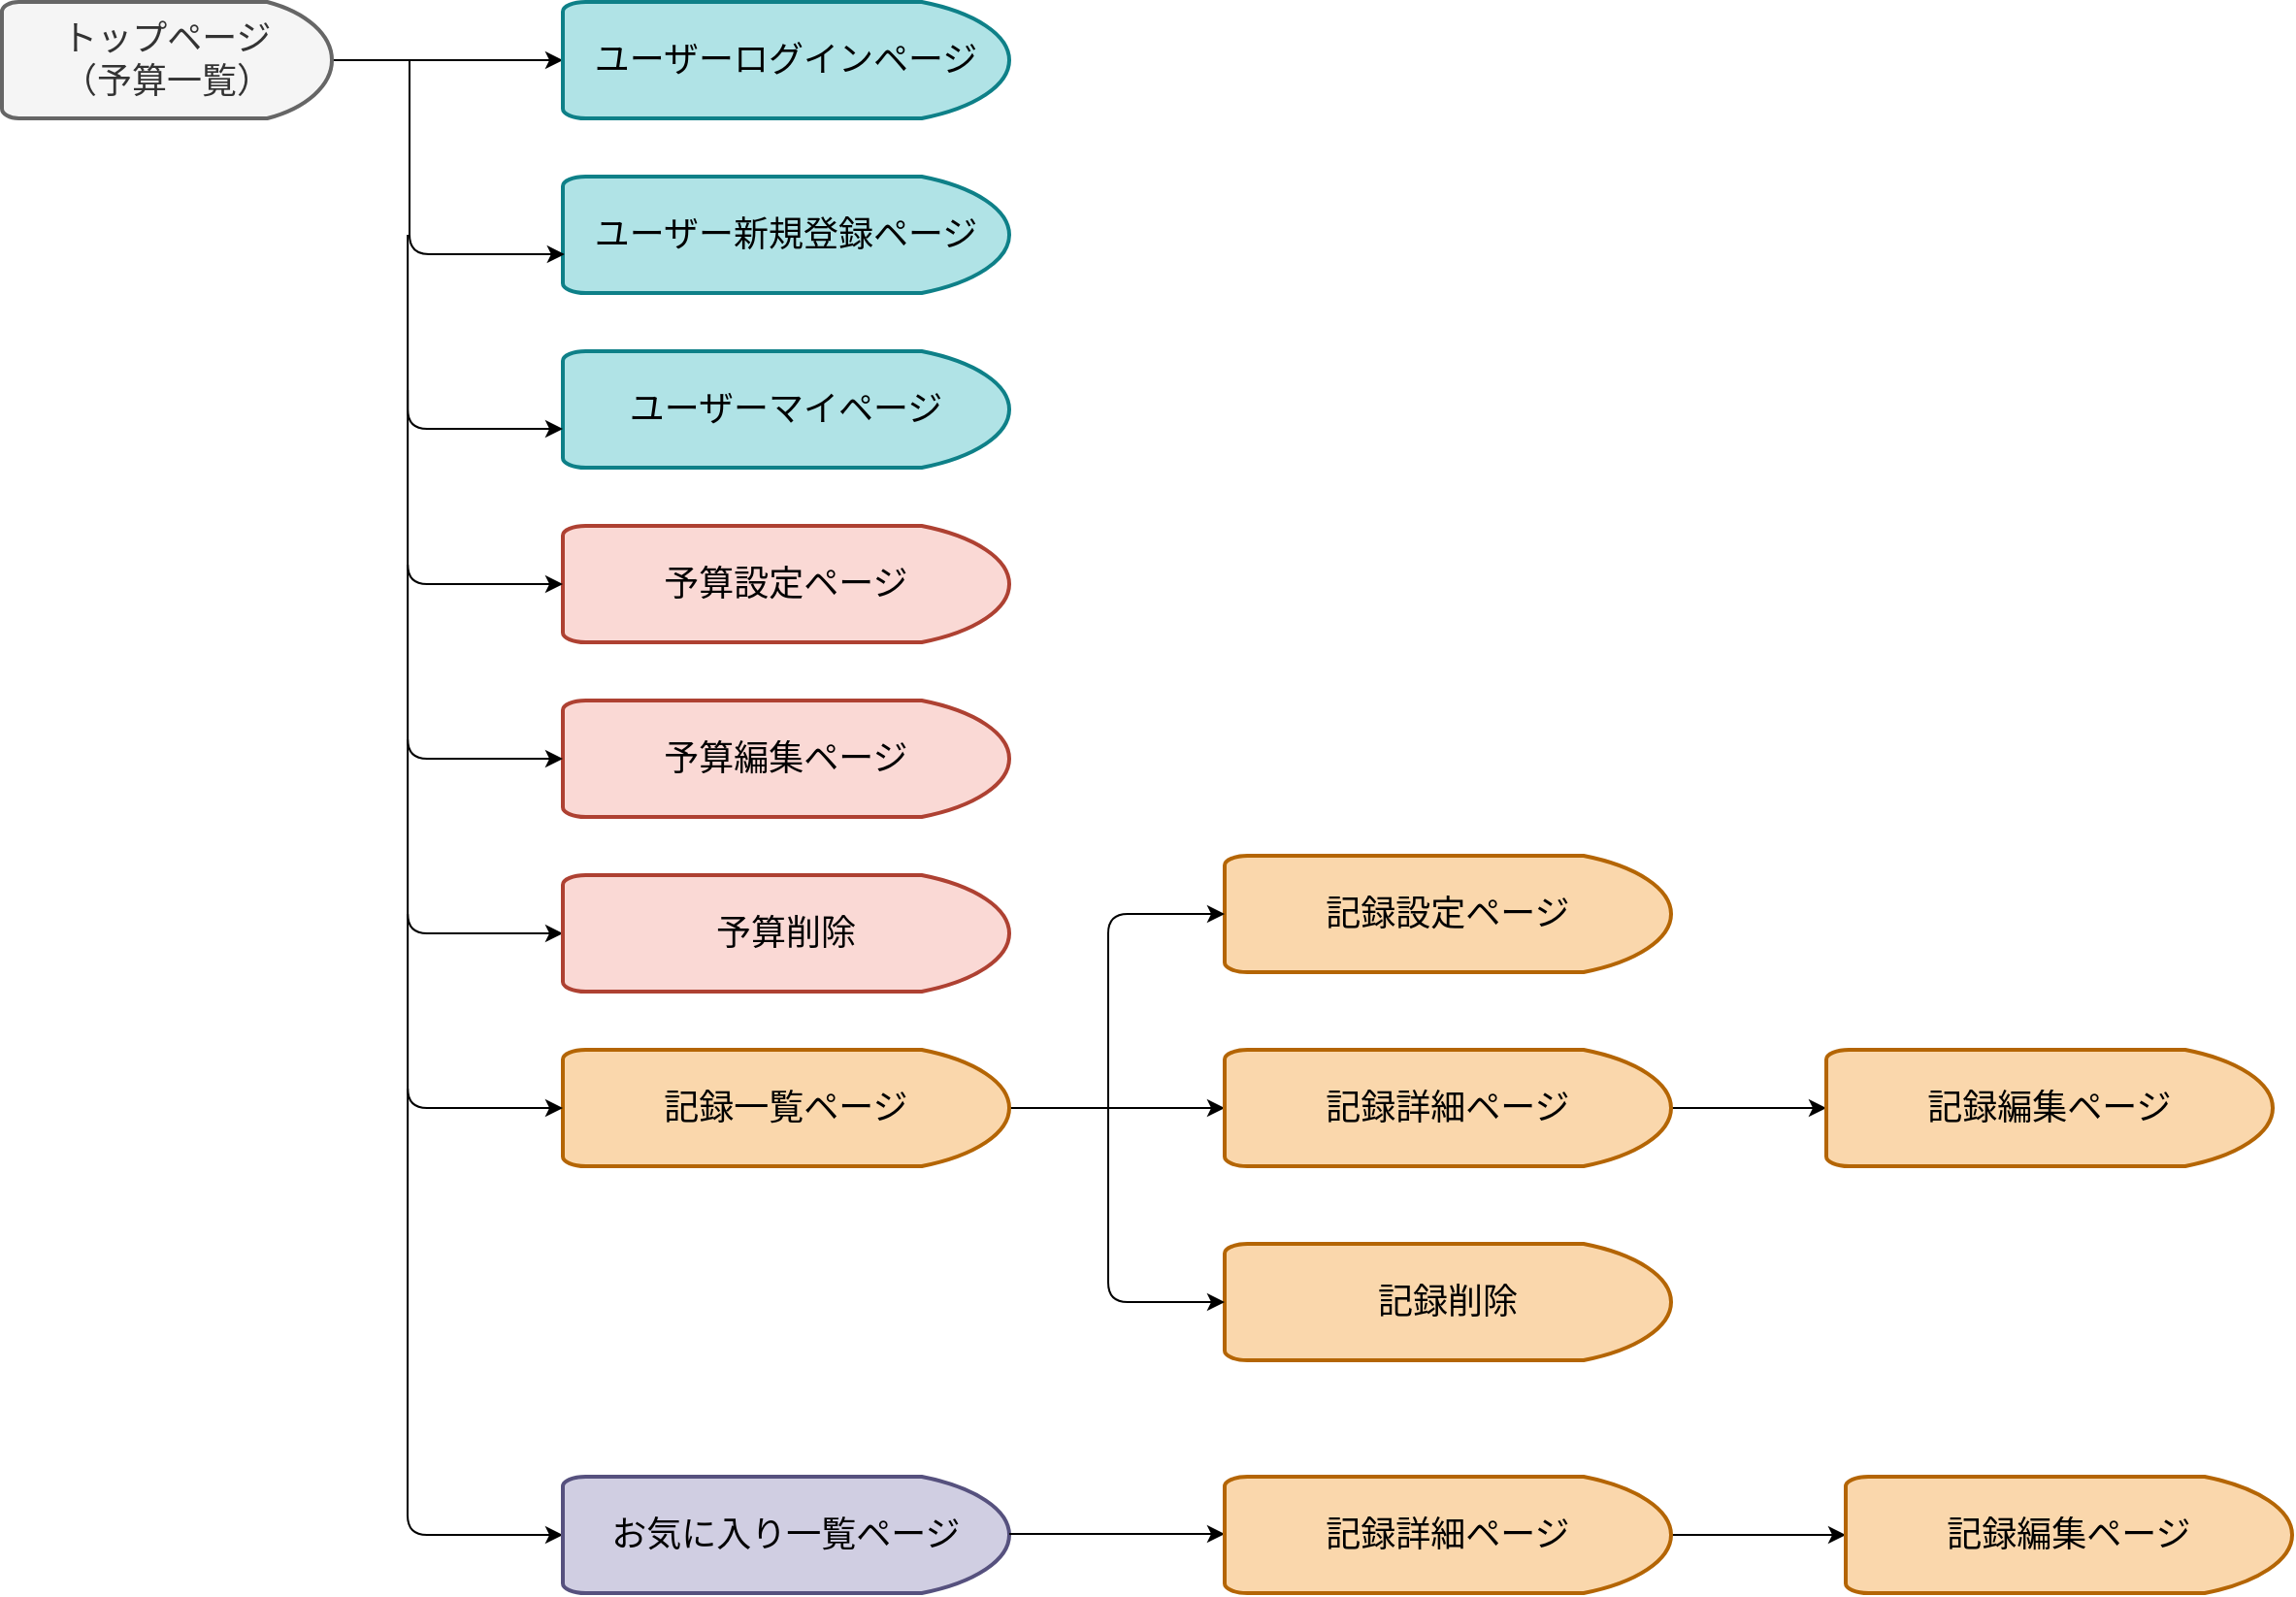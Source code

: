 <mxfile>
    <diagram id="pvzpK2hyn4UN4eu2pk7o" name="ページ1">
        <mxGraphModel dx="1131" dy="964" grid="1" gridSize="10" guides="1" tooltips="1" connect="1" arrows="1" fold="1" page="1" pageScale="1" pageWidth="827" pageHeight="1169" math="0" shadow="0">
            <root>
                <mxCell id="0"/>
                <mxCell id="1" parent="0"/>
                <mxCell id="14" style="edgeStyle=none;html=1;exitX=1;exitY=0.5;exitDx=0;exitDy=0;exitPerimeter=0;entryX=0;entryY=0.5;entryDx=0;entryDy=0;entryPerimeter=0;fontSize=18;" edge="1" parent="1" source="5" target="6">
                    <mxGeometry relative="1" as="geometry"/>
                </mxCell>
                <mxCell id="5" value="&lt;font style=&quot;font-size: 18px;&quot;&gt;トップページ&lt;br&gt;（予算一覧）&lt;br&gt;&lt;/font&gt;" style="strokeWidth=2;html=1;shape=mxgraph.flowchart.delay;whiteSpace=wrap;fillColor=#f5f5f5;fontColor=#333333;strokeColor=#666666;" vertex="1" parent="1">
                    <mxGeometry x="10" y="130" width="170" height="60" as="geometry"/>
                </mxCell>
                <mxCell id="6" value="&lt;font style=&quot;font-size: 18px;&quot;&gt;ユーザーログインページ&lt;/font&gt;" style="strokeWidth=2;html=1;shape=mxgraph.flowchart.delay;whiteSpace=wrap;fillColor=#b0e3e6;strokeColor=#0e8088;fontColor=#000000;" vertex="1" parent="1">
                    <mxGeometry x="299" y="130" width="230" height="60" as="geometry"/>
                </mxCell>
                <mxCell id="16" value="&lt;font style=&quot;font-size: 18px;&quot;&gt;ユーザー新規登録ページ&lt;/font&gt;" style="strokeWidth=2;html=1;shape=mxgraph.flowchart.delay;whiteSpace=wrap;fillColor=#b0e3e6;strokeColor=#0e8088;fontColor=#000000;" vertex="1" parent="1">
                    <mxGeometry x="299" y="220" width="230" height="60" as="geometry"/>
                </mxCell>
                <mxCell id="17" value="&lt;font style=&quot;font-size: 18px;&quot;&gt;ユーザーマイページ&lt;br&gt;&lt;/font&gt;" style="strokeWidth=2;html=1;shape=mxgraph.flowchart.delay;whiteSpace=wrap;fillColor=#b0e3e6;strokeColor=#0e8088;fontColor=#000000;" vertex="1" parent="1">
                    <mxGeometry x="299" y="310" width="230" height="60" as="geometry"/>
                </mxCell>
                <mxCell id="18" value="&lt;font style=&quot;font-size: 18px;&quot;&gt;予算設定ページ&lt;/font&gt;&lt;span style=&quot;font-family: monospace; font-size: 0px; text-align: start;&quot;&gt;%3CmxGraphModel%3E%3Croot%3E%3CmxCell%20id%3D%220%22%2F%3E%3CmxCell%20id%3D%221%22%20parent%3D%220%22%2F%3E%3CmxCell%20id%3D%222%22%20value%3D%22%26lt%3Bfont%20style%3D%26quot%3Bfont-size%3A%2018px%3B%26quot%3B%26gt%3B%E3%83%A6%E3%83%BC%E3%82%B6%E3%83%BC%E3%83%AD%E3%82%B0%E3%82%A4%E3%83%B3%E3%83%9A%E3%83%BC%E3%82%B8%26lt%3B%2Ffont%26gt%3B%22%20style%3D%22strokeWidth%3D2%3Bhtml%3D1%3Bshape%3Dmxgraph.flowchart.delay%3BwhiteSpace%3Dwrap%3B%22%20vertex%3D%221%22%20parent%3D%221%22%3E%3CmxGeometry%20x%3D%22299%22%20y%3D%22130%22%20width%3D%22230%22%20height%3D%2260%22%20as%3D%22geometry%22%2F%3E%3C%2FmxCell%3E%3C%2Froot%3E%3C%2FmxGraphModel%3E&lt;/span&gt;" style="strokeWidth=2;html=1;shape=mxgraph.flowchart.delay;whiteSpace=wrap;fillColor=#fad9d5;strokeColor=#ae4132;fontColor=#000000;" vertex="1" parent="1">
                    <mxGeometry x="299" y="400" width="230" height="60" as="geometry"/>
                </mxCell>
                <mxCell id="19" value="&lt;font style=&quot;font-size: 18px;&quot;&gt;予算編集ページ&lt;/font&gt;" style="strokeWidth=2;html=1;shape=mxgraph.flowchart.delay;whiteSpace=wrap;fillColor=#fad9d5;strokeColor=#ae4132;fontColor=#000000;" vertex="1" parent="1">
                    <mxGeometry x="299" y="490" width="230" height="60" as="geometry"/>
                </mxCell>
                <mxCell id="22" value="" style="endArrow=classic;html=1;fontSize=18;entryX=0.004;entryY=0.667;entryDx=0;entryDy=0;entryPerimeter=0;rounded=1;" edge="1" parent="1" target="16">
                    <mxGeometry width="50" height="50" relative="1" as="geometry">
                        <mxPoint x="220" y="160" as="sourcePoint"/>
                        <mxPoint x="150" y="320" as="targetPoint"/>
                        <Array as="points">
                            <mxPoint x="220" y="260"/>
                        </Array>
                    </mxGeometry>
                </mxCell>
                <mxCell id="23" value="" style="endArrow=classic;html=1;fontSize=18;entryX=0.004;entryY=0.667;entryDx=0;entryDy=0;entryPerimeter=0;rounded=1;" edge="1" parent="1">
                    <mxGeometry width="50" height="50" relative="1" as="geometry">
                        <mxPoint x="219.08" y="250" as="sourcePoint"/>
                        <mxPoint x="299.0" y="350.02" as="targetPoint"/>
                        <Array as="points">
                            <mxPoint x="219.08" y="350"/>
                        </Array>
                    </mxGeometry>
                </mxCell>
                <mxCell id="24" value="" style="endArrow=classic;html=1;fontSize=18;entryX=0.004;entryY=0.667;entryDx=0;entryDy=0;entryPerimeter=0;rounded=1;" edge="1" parent="1">
                    <mxGeometry width="50" height="50" relative="1" as="geometry">
                        <mxPoint x="219.08" y="330" as="sourcePoint"/>
                        <mxPoint x="299.0" y="430.02" as="targetPoint"/>
                        <Array as="points">
                            <mxPoint x="219.08" y="430"/>
                        </Array>
                    </mxGeometry>
                </mxCell>
                <mxCell id="25" value="" style="endArrow=classic;html=1;fontSize=18;entryX=0.004;entryY=0.667;entryDx=0;entryDy=0;entryPerimeter=0;rounded=1;" edge="1" parent="1">
                    <mxGeometry width="50" height="50" relative="1" as="geometry">
                        <mxPoint x="219.08" y="420" as="sourcePoint"/>
                        <mxPoint x="299.0" y="520.02" as="targetPoint"/>
                        <Array as="points">
                            <mxPoint x="219.08" y="520"/>
                        </Array>
                    </mxGeometry>
                </mxCell>
                <mxCell id="26" value="" style="endArrow=classic;html=1;fontSize=18;entryX=0.004;entryY=0.667;entryDx=0;entryDy=0;entryPerimeter=0;rounded=1;" edge="1" parent="1">
                    <mxGeometry width="50" height="50" relative="1" as="geometry">
                        <mxPoint x="219.08" y="510" as="sourcePoint"/>
                        <mxPoint x="299.0" y="610.02" as="targetPoint"/>
                        <Array as="points">
                            <mxPoint x="219.08" y="610"/>
                        </Array>
                    </mxGeometry>
                </mxCell>
                <mxCell id="27" value="&lt;span style=&quot;font-size: 18px;&quot;&gt;予算削除&lt;/span&gt;" style="strokeWidth=2;html=1;shape=mxgraph.flowchart.delay;whiteSpace=wrap;fillColor=#fad9d5;strokeColor=#ae4132;fontColor=#000000;" vertex="1" parent="1">
                    <mxGeometry x="299" y="580" width="230" height="60" as="geometry"/>
                </mxCell>
                <mxCell id="35" style="edgeStyle=none;rounded=1;html=1;entryX=0;entryY=0.5;entryDx=0;entryDy=0;entryPerimeter=0;fontSize=18;" edge="1" parent="1" source="28" target="33">
                    <mxGeometry relative="1" as="geometry"/>
                </mxCell>
                <mxCell id="28" value="&lt;font style=&quot;font-size: 18px;&quot;&gt;記録一覧ページ&lt;/font&gt;" style="strokeWidth=2;html=1;shape=mxgraph.flowchart.delay;whiteSpace=wrap;fillColor=#fad7ac;strokeColor=#b46504;fontColor=#000000;" vertex="1" parent="1">
                    <mxGeometry x="299" y="670" width="230" height="60" as="geometry"/>
                </mxCell>
                <mxCell id="29" value="" style="endArrow=classic;html=1;fontSize=18;entryX=0.004;entryY=0.667;entryDx=0;entryDy=0;entryPerimeter=0;rounded=1;" edge="1" parent="1">
                    <mxGeometry width="50" height="50" relative="1" as="geometry">
                        <mxPoint x="219.08" y="600" as="sourcePoint"/>
                        <mxPoint x="299" y="700.02" as="targetPoint"/>
                        <Array as="points">
                            <mxPoint x="219.08" y="700"/>
                        </Array>
                    </mxGeometry>
                </mxCell>
                <mxCell id="30" value="" style="endArrow=classic;html=1;fontSize=18;entryX=0;entryY=0.5;entryDx=0;entryDy=0;entryPerimeter=0;rounded=1;" edge="1" parent="1" target="31">
                    <mxGeometry width="50" height="50" relative="1" as="geometry">
                        <mxPoint x="219.08" y="690" as="sourcePoint"/>
                        <mxPoint x="299" y="790.02" as="targetPoint"/>
                        <Array as="points">
                            <mxPoint x="219" y="920"/>
                        </Array>
                    </mxGeometry>
                </mxCell>
                <mxCell id="31" value="&lt;font style=&quot;font-size: 18px;&quot;&gt;お気に入り一覧ページ&lt;/font&gt;" style="strokeWidth=2;html=1;shape=mxgraph.flowchart.delay;whiteSpace=wrap;fillColor=#d0cee2;strokeColor=#56517e;fontColor=#000000;" vertex="1" parent="1">
                    <mxGeometry x="299" y="890" width="230" height="60" as="geometry"/>
                </mxCell>
                <mxCell id="32" value="&lt;font style=&quot;font-size: 18px;&quot;&gt;記録設定ページ&lt;/font&gt;" style="strokeWidth=2;html=1;shape=mxgraph.flowchart.delay;whiteSpace=wrap;fillColor=#fad7ac;strokeColor=#b46504;fontColor=#000000;" vertex="1" parent="1">
                    <mxGeometry x="640" y="570" width="230" height="60" as="geometry"/>
                </mxCell>
                <mxCell id="160" style="edgeStyle=none;rounded=1;html=1;exitX=1;exitY=0.5;exitDx=0;exitDy=0;exitPerimeter=0;entryX=0;entryY=0.5;entryDx=0;entryDy=0;entryPerimeter=0;fontSize=18;" edge="1" parent="1" source="33" target="38">
                    <mxGeometry relative="1" as="geometry"/>
                </mxCell>
                <mxCell id="33" value="&lt;font style=&quot;font-size: 18px;&quot;&gt;記録詳細ページ&lt;/font&gt;&lt;span style=&quot;font-family: monospace; font-size: 0px; text-align: start;&quot;&gt;%3CmxGraphModel%3E%3Croot%3E%3CmxCell%20id%3D%220%22%2F%3E%3CmxCell%20id%3D%221%22%20parent%3D%220%22%2F%3E%3CmxCell%20id%3D%222%22%20value%3D%22%26lt%3Bfont%20style%3D%26quot%3Bfont-size%3A%2018px%3B%26quot%3B%26gt%3B%E8%A8%98%E9%8C%B2%E8%A8%AD%E5%AE%9A%E3%83%9A%E3%83%BC%E3%82%B8%26lt%3B%2Ffont%26gt%3B%22%20style%3D%22strokeWidth%3D2%3Bhtml%3D1%3Bshape%3Dmxgraph.flowchart.delay%3BwhiteSpace%3Dwrap%3B%22%20vertex%3D%221%22%20parent%3D%221%22%3E%3CmxGeometry%20x%3D%22590%22%20y%3D%22550%22%20width%3D%22230%22%20height%3D%2260%22%20as%3D%22geometry%22%2F%3E%3C%2FmxCell%3E%3C%2Froot%3E%3C%2FmxGraphModel%3E&lt;/span&gt;" style="strokeWidth=2;html=1;shape=mxgraph.flowchart.delay;whiteSpace=wrap;fillColor=#fad7ac;strokeColor=#b46504;fontColor=#000000;" vertex="1" parent="1">
                    <mxGeometry x="640" y="670" width="230" height="60" as="geometry"/>
                </mxCell>
                <mxCell id="34" value="&lt;span style=&quot;font-size: 18px;&quot;&gt;記録削除&lt;/span&gt;" style="strokeWidth=2;html=1;shape=mxgraph.flowchart.delay;whiteSpace=wrap;fillColor=#fad7ac;strokeColor=#b46504;fontColor=#000000;" vertex="1" parent="1">
                    <mxGeometry x="640" y="770" width="230" height="60" as="geometry"/>
                </mxCell>
                <mxCell id="36" value="" style="endArrow=classic;html=1;fontSize=18;rounded=1;entryX=0;entryY=0.5;entryDx=0;entryDy=0;entryPerimeter=0;" edge="1" parent="1" target="34">
                    <mxGeometry width="50" height="50" relative="1" as="geometry">
                        <mxPoint x="580" y="700" as="sourcePoint"/>
                        <mxPoint x="590" y="800" as="targetPoint"/>
                        <Array as="points">
                            <mxPoint x="580" y="800"/>
                        </Array>
                    </mxGeometry>
                </mxCell>
                <mxCell id="37" value="" style="endArrow=classic;html=1;fontSize=18;rounded=1;entryX=0;entryY=0.5;entryDx=0;entryDy=0;entryPerimeter=0;" edge="1" parent="1">
                    <mxGeometry width="50" height="50" relative="1" as="geometry">
                        <mxPoint x="580" y="700" as="sourcePoint"/>
                        <mxPoint x="640" y="600" as="targetPoint"/>
                        <Array as="points">
                            <mxPoint x="580" y="600"/>
                        </Array>
                    </mxGeometry>
                </mxCell>
                <mxCell id="38" value="&lt;font style=&quot;font-size: 18px;&quot;&gt;記録編集ページ&lt;/font&gt;&lt;span style=&quot;font-family: monospace; font-size: 0px; text-align: start;&quot;&gt;%3CmxGraphModel%3E%3Croot%3E%3CmxCell%20id%3D%220%22%2F%3E%3CmxCell%20id%3D%221%22%20parent%3D%220%22%2F%3E%3CmxCell%20id%3D%222%22%20value%3D%22%26lt%3Bfont%20style%3D%26quot%3Bfont-size%3A%2018px%3B%26quot%3B%26gt%3B%E8%A8%98%E9%8C%B2%E8%A8%AD%E5%AE%9A%E3%83%9A%E3%83%BC%E3%82%B8%26lt%3B%2Ffont%26gt%3B%22%20style%3D%22strokeWidth%3D2%3Bhtml%3D1%3Bshape%3Dmxgraph.flowchart.delay%3BwhiteSpace%3Dwrap%3B%22%20vertex%3D%221%22%20parent%3D%221%22%3E%3CmxGeometry%20x%3D%22590%22%20y%3D%22550%22%20width%3D%22230%22%20height%3D%2260%22%20as%3D%22geometry%22%2F%3E%3C%2FmxCell%3E%3C%2Froot%3E%3C%2FmxGraphModel%3E&lt;/span&gt;" style="strokeWidth=2;html=1;shape=mxgraph.flowchart.delay;whiteSpace=wrap;fillColor=#fad7ac;strokeColor=#b46504;fontColor=#000000;" vertex="1" parent="1">
                    <mxGeometry x="950" y="670" width="230" height="60" as="geometry"/>
                </mxCell>
                <mxCell id="161" style="edgeStyle=none;rounded=1;html=1;entryX=0;entryY=0.5;entryDx=0;entryDy=0;entryPerimeter=0;fontSize=18;" edge="1" parent="1">
                    <mxGeometry relative="1" as="geometry">
                        <mxPoint x="529" y="919.5" as="sourcePoint"/>
                        <mxPoint x="640" y="919.5" as="targetPoint"/>
                    </mxGeometry>
                </mxCell>
                <mxCell id="164" style="edgeStyle=none;rounded=1;html=1;entryX=0;entryY=0.5;entryDx=0;entryDy=0;entryPerimeter=0;fontSize=18;" edge="1" parent="1" source="162" target="163">
                    <mxGeometry relative="1" as="geometry"/>
                </mxCell>
                <mxCell id="162" value="&lt;font style=&quot;font-size: 18px;&quot;&gt;記録詳細ページ&lt;/font&gt;&lt;span style=&quot;font-family: monospace; font-size: 0px; text-align: start;&quot;&gt;%3CmxGraphModel%3E%3Croot%3E%3CmxCell%20id%3D%220%22%2F%3E%3CmxCell%20id%3D%221%22%20parent%3D%220%22%2F%3E%3CmxCell%20id%3D%222%22%20value%3D%22%26lt%3Bfont%20style%3D%26quot%3Bfont-size%3A%2018px%3B%26quot%3B%26gt%3B%E8%A8%98%E9%8C%B2%E8%A8%AD%E5%AE%9A%E3%83%9A%E3%83%BC%E3%82%B8%26lt%3B%2Ffont%26gt%3B%22%20style%3D%22strokeWidth%3D2%3Bhtml%3D1%3Bshape%3Dmxgraph.flowchart.delay%3BwhiteSpace%3Dwrap%3B%22%20vertex%3D%221%22%20parent%3D%221%22%3E%3CmxGeometry%20x%3D%22590%22%20y%3D%22550%22%20width%3D%22230%22%20height%3D%2260%22%20as%3D%22geometry%22%2F%3E%3C%2FmxCell%3E%3C%2Froot%3E%3C%2FmxGraphModel%3E&lt;/span&gt;" style="strokeWidth=2;html=1;shape=mxgraph.flowchart.delay;whiteSpace=wrap;fillColor=#fad7ac;strokeColor=#b46504;fontColor=#000000;" vertex="1" parent="1">
                    <mxGeometry x="640" y="890" width="230" height="60" as="geometry"/>
                </mxCell>
                <mxCell id="163" value="&lt;font style=&quot;font-size: 18px;&quot;&gt;記録編集ページ&lt;/font&gt;&lt;span style=&quot;font-family: monospace; font-size: 0px; text-align: start;&quot;&gt;%3CmxGraphModel%3E%3Croot%3E%3CmxCell%20id%3D%220%22%2F%3E%3CmxCell%20id%3D%221%22%20parent%3D%220%22%2F%3E%3CmxCell%20id%3D%222%22%20value%3D%22%26lt%3Bfont%20style%3D%26quot%3Bfont-size%3A%2018px%3B%26quot%3B%26gt%3B%E8%A8%98%E9%8C%B2%E8%A8%AD%E5%AE%9A%E3%83%9A%E3%83%BC%E3%82%B8%26lt%3B%2Ffont%26gt%3B%22%20style%3D%22strokeWidth%3D2%3Bhtml%3D1%3Bshape%3Dmxgraph.flowchart.delay%3BwhiteSpace%3Dwrap%3B%22%20vertex%3D%221%22%20parent%3D%221%22%3E%3CmxGeometry%20x%3D%22590%22%20y%3D%22550%22%20width%3D%22230%22%20height%3D%2260%22%20as%3D%22geometry%22%2F%3E%3C%2FmxCell%3E%3C%2Froot%3E%3C%2FmxGraphModel%3E&lt;/span&gt;" style="strokeWidth=2;html=1;shape=mxgraph.flowchart.delay;whiteSpace=wrap;fillColor=#fad7ac;strokeColor=#b46504;fontColor=#000000;" vertex="1" parent="1">
                    <mxGeometry x="960" y="890" width="230" height="60" as="geometry"/>
                </mxCell>
            </root>
        </mxGraphModel>
    </diagram>
</mxfile>